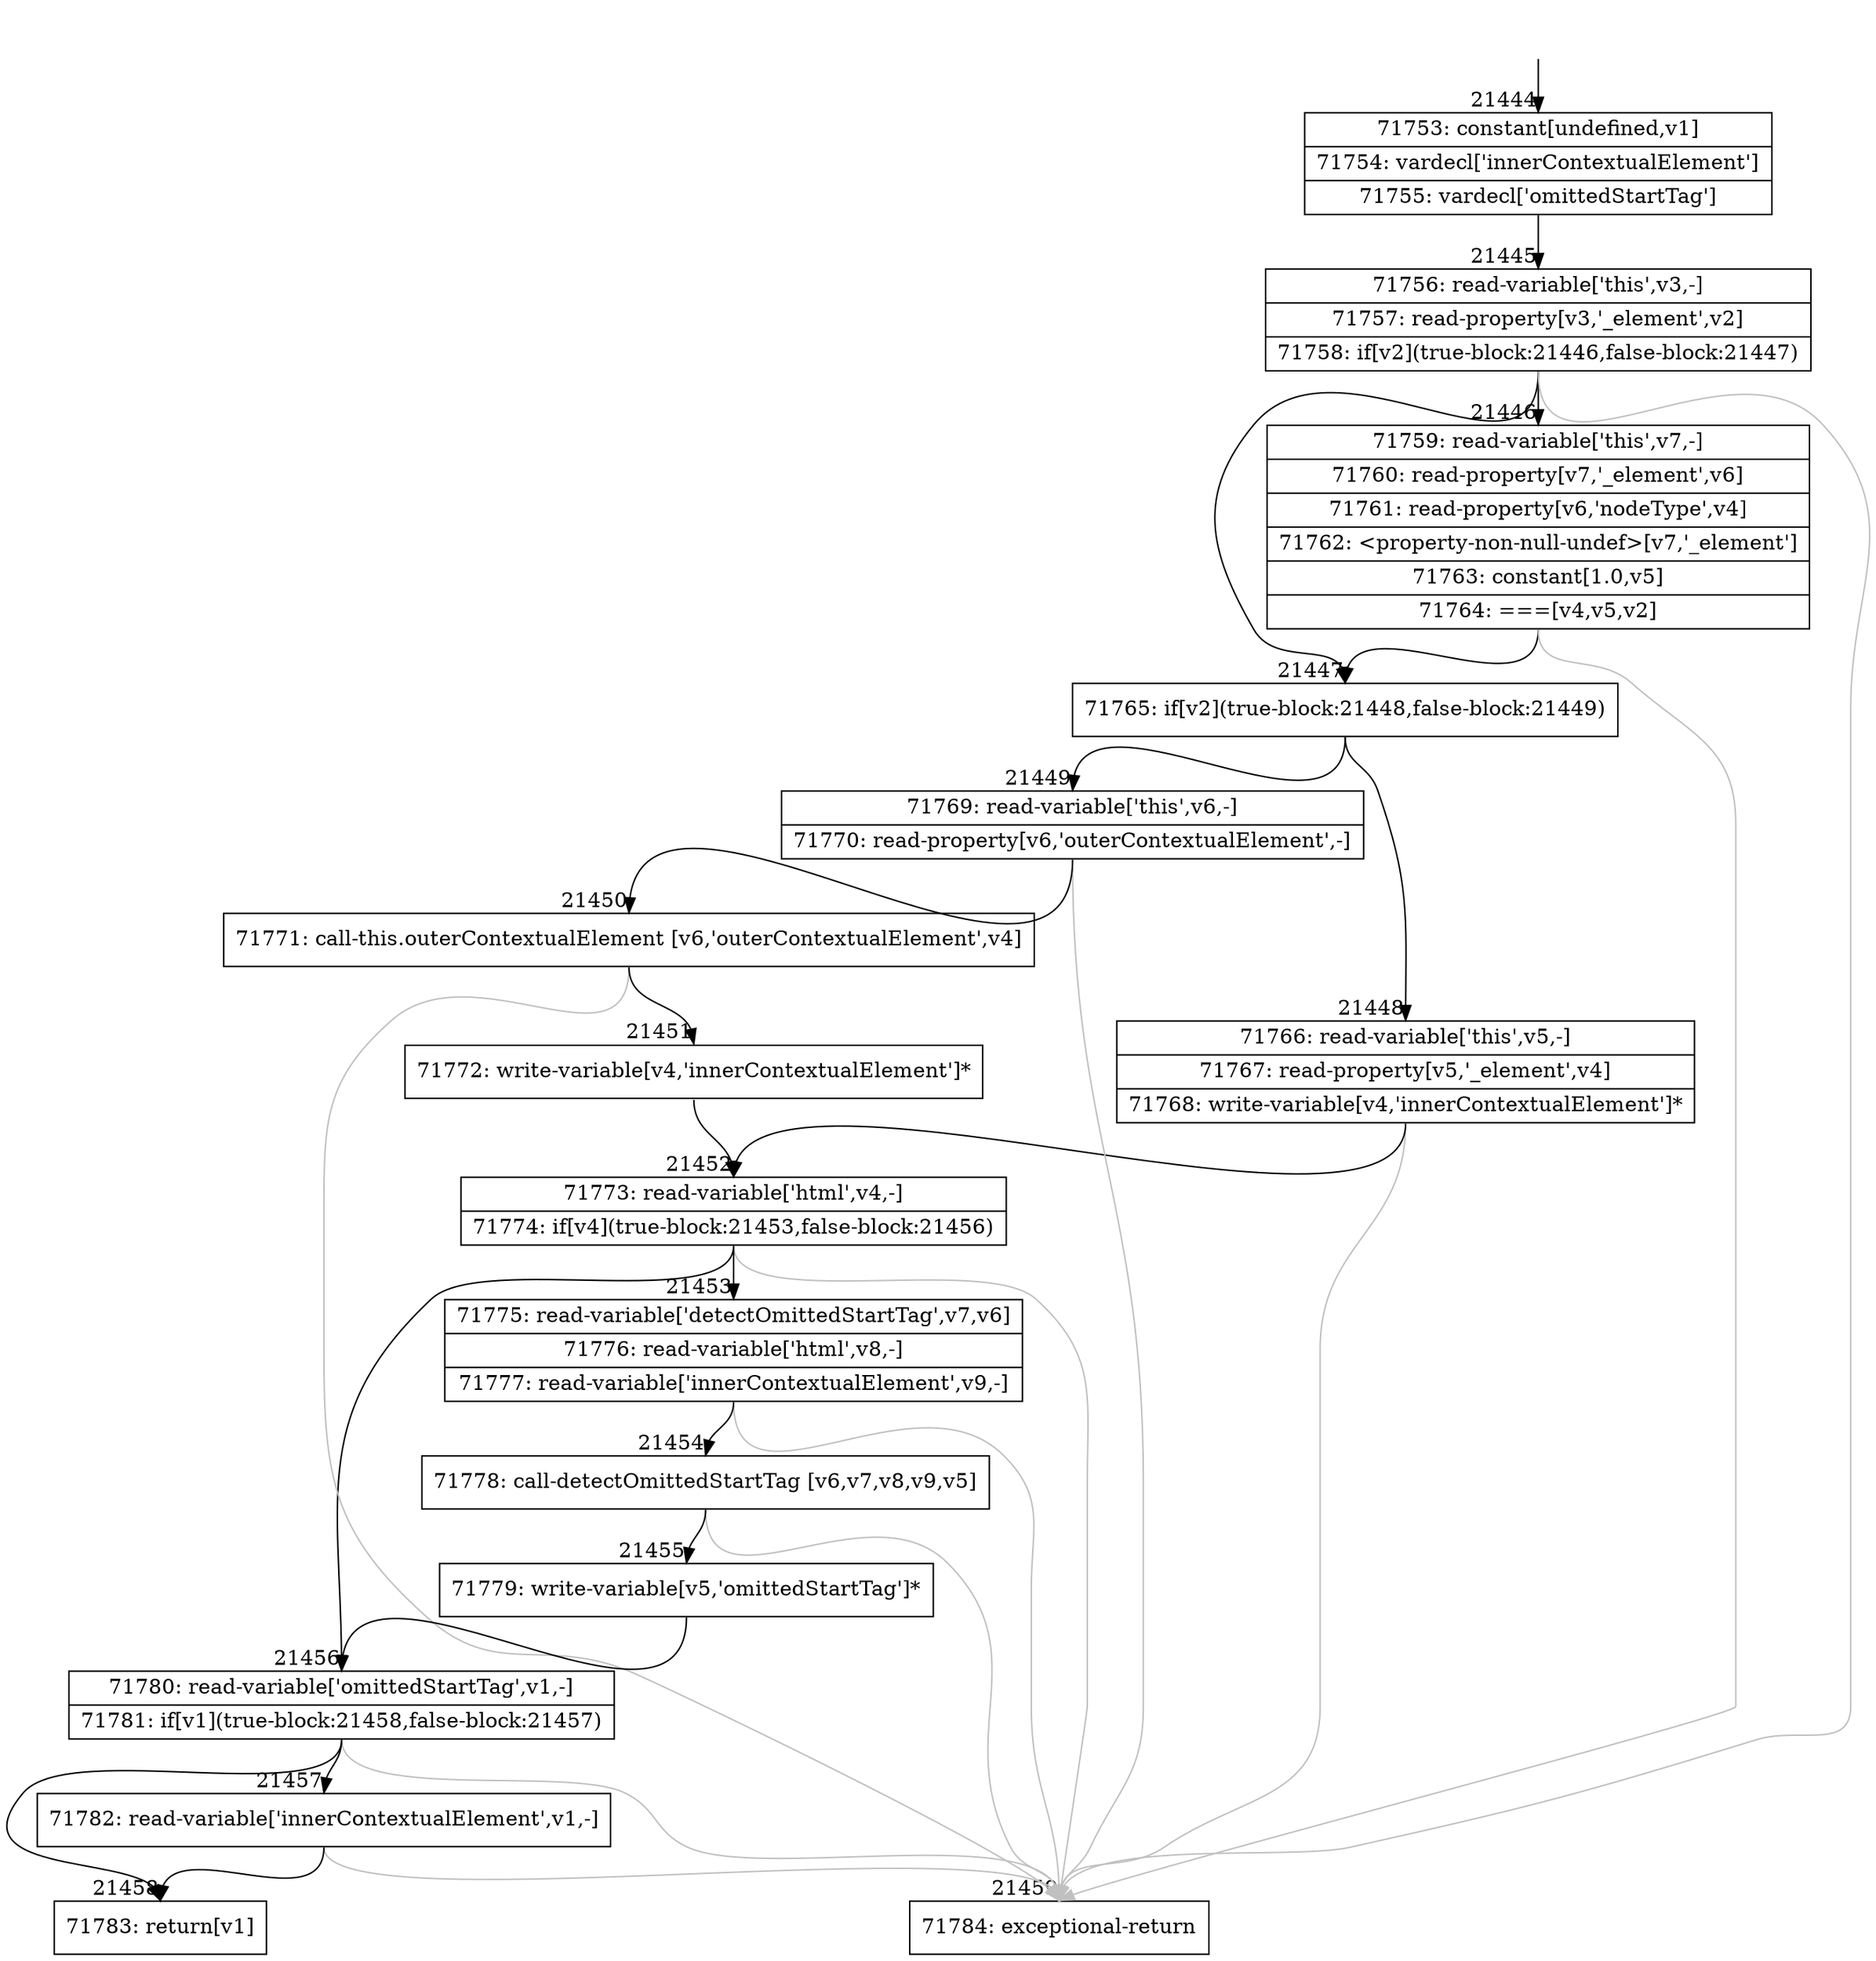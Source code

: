 digraph {
rankdir="TD"
BB_entry1873[shape=none,label=""];
BB_entry1873 -> BB21444 [tailport=s, headport=n, headlabel="    21444"]
BB21444 [shape=record label="{71753: constant[undefined,v1]|71754: vardecl['innerContextualElement']|71755: vardecl['omittedStartTag']}" ] 
BB21444 -> BB21445 [tailport=s, headport=n, headlabel="      21445"]
BB21445 [shape=record label="{71756: read-variable['this',v3,-]|71757: read-property[v3,'_element',v2]|71758: if[v2](true-block:21446,false-block:21447)}" ] 
BB21445 -> BB21447 [tailport=s, headport=n, headlabel="      21447"]
BB21445 -> BB21446 [tailport=s, headport=n, headlabel="      21446"]
BB21445 -> BB21459 [tailport=s, headport=n, color=gray, headlabel="      21459"]
BB21446 [shape=record label="{71759: read-variable['this',v7,-]|71760: read-property[v7,'_element',v6]|71761: read-property[v6,'nodeType',v4]|71762: \<property-non-null-undef\>[v7,'_element']|71763: constant[1.0,v5]|71764: ===[v4,v5,v2]}" ] 
BB21446 -> BB21447 [tailport=s, headport=n]
BB21446 -> BB21459 [tailport=s, headport=n, color=gray]
BB21447 [shape=record label="{71765: if[v2](true-block:21448,false-block:21449)}" ] 
BB21447 -> BB21448 [tailport=s, headport=n, headlabel="      21448"]
BB21447 -> BB21449 [tailport=s, headport=n, headlabel="      21449"]
BB21448 [shape=record label="{71766: read-variable['this',v5,-]|71767: read-property[v5,'_element',v4]|71768: write-variable[v4,'innerContextualElement']*}" ] 
BB21448 -> BB21452 [tailport=s, headport=n, headlabel="      21452"]
BB21448 -> BB21459 [tailport=s, headport=n, color=gray]
BB21449 [shape=record label="{71769: read-variable['this',v6,-]|71770: read-property[v6,'outerContextualElement',-]}" ] 
BB21449 -> BB21450 [tailport=s, headport=n, headlabel="      21450"]
BB21449 -> BB21459 [tailport=s, headport=n, color=gray]
BB21450 [shape=record label="{71771: call-this.outerContextualElement [v6,'outerContextualElement',v4]}" ] 
BB21450 -> BB21451 [tailport=s, headport=n, headlabel="      21451"]
BB21450 -> BB21459 [tailport=s, headport=n, color=gray]
BB21451 [shape=record label="{71772: write-variable[v4,'innerContextualElement']*}" ] 
BB21451 -> BB21452 [tailport=s, headport=n]
BB21452 [shape=record label="{71773: read-variable['html',v4,-]|71774: if[v4](true-block:21453,false-block:21456)}" ] 
BB21452 -> BB21453 [tailport=s, headport=n, headlabel="      21453"]
BB21452 -> BB21456 [tailport=s, headport=n, headlabel="      21456"]
BB21452 -> BB21459 [tailport=s, headport=n, color=gray]
BB21453 [shape=record label="{71775: read-variable['detectOmittedStartTag',v7,v6]|71776: read-variable['html',v8,-]|71777: read-variable['innerContextualElement',v9,-]}" ] 
BB21453 -> BB21454 [tailport=s, headport=n, headlabel="      21454"]
BB21453 -> BB21459 [tailport=s, headport=n, color=gray]
BB21454 [shape=record label="{71778: call-detectOmittedStartTag [v6,v7,v8,v9,v5]}" ] 
BB21454 -> BB21455 [tailport=s, headport=n, headlabel="      21455"]
BB21454 -> BB21459 [tailport=s, headport=n, color=gray]
BB21455 [shape=record label="{71779: write-variable[v5,'omittedStartTag']*}" ] 
BB21455 -> BB21456 [tailport=s, headport=n]
BB21456 [shape=record label="{71780: read-variable['omittedStartTag',v1,-]|71781: if[v1](true-block:21458,false-block:21457)}" ] 
BB21456 -> BB21458 [tailport=s, headport=n, headlabel="      21458"]
BB21456 -> BB21457 [tailport=s, headport=n, headlabel="      21457"]
BB21456 -> BB21459 [tailport=s, headport=n, color=gray]
BB21457 [shape=record label="{71782: read-variable['innerContextualElement',v1,-]}" ] 
BB21457 -> BB21458 [tailport=s, headport=n]
BB21457 -> BB21459 [tailport=s, headport=n, color=gray]
BB21458 [shape=record label="{71783: return[v1]}" ] 
BB21459 [shape=record label="{71784: exceptional-return}" ] 
//#$~ 40288
}
